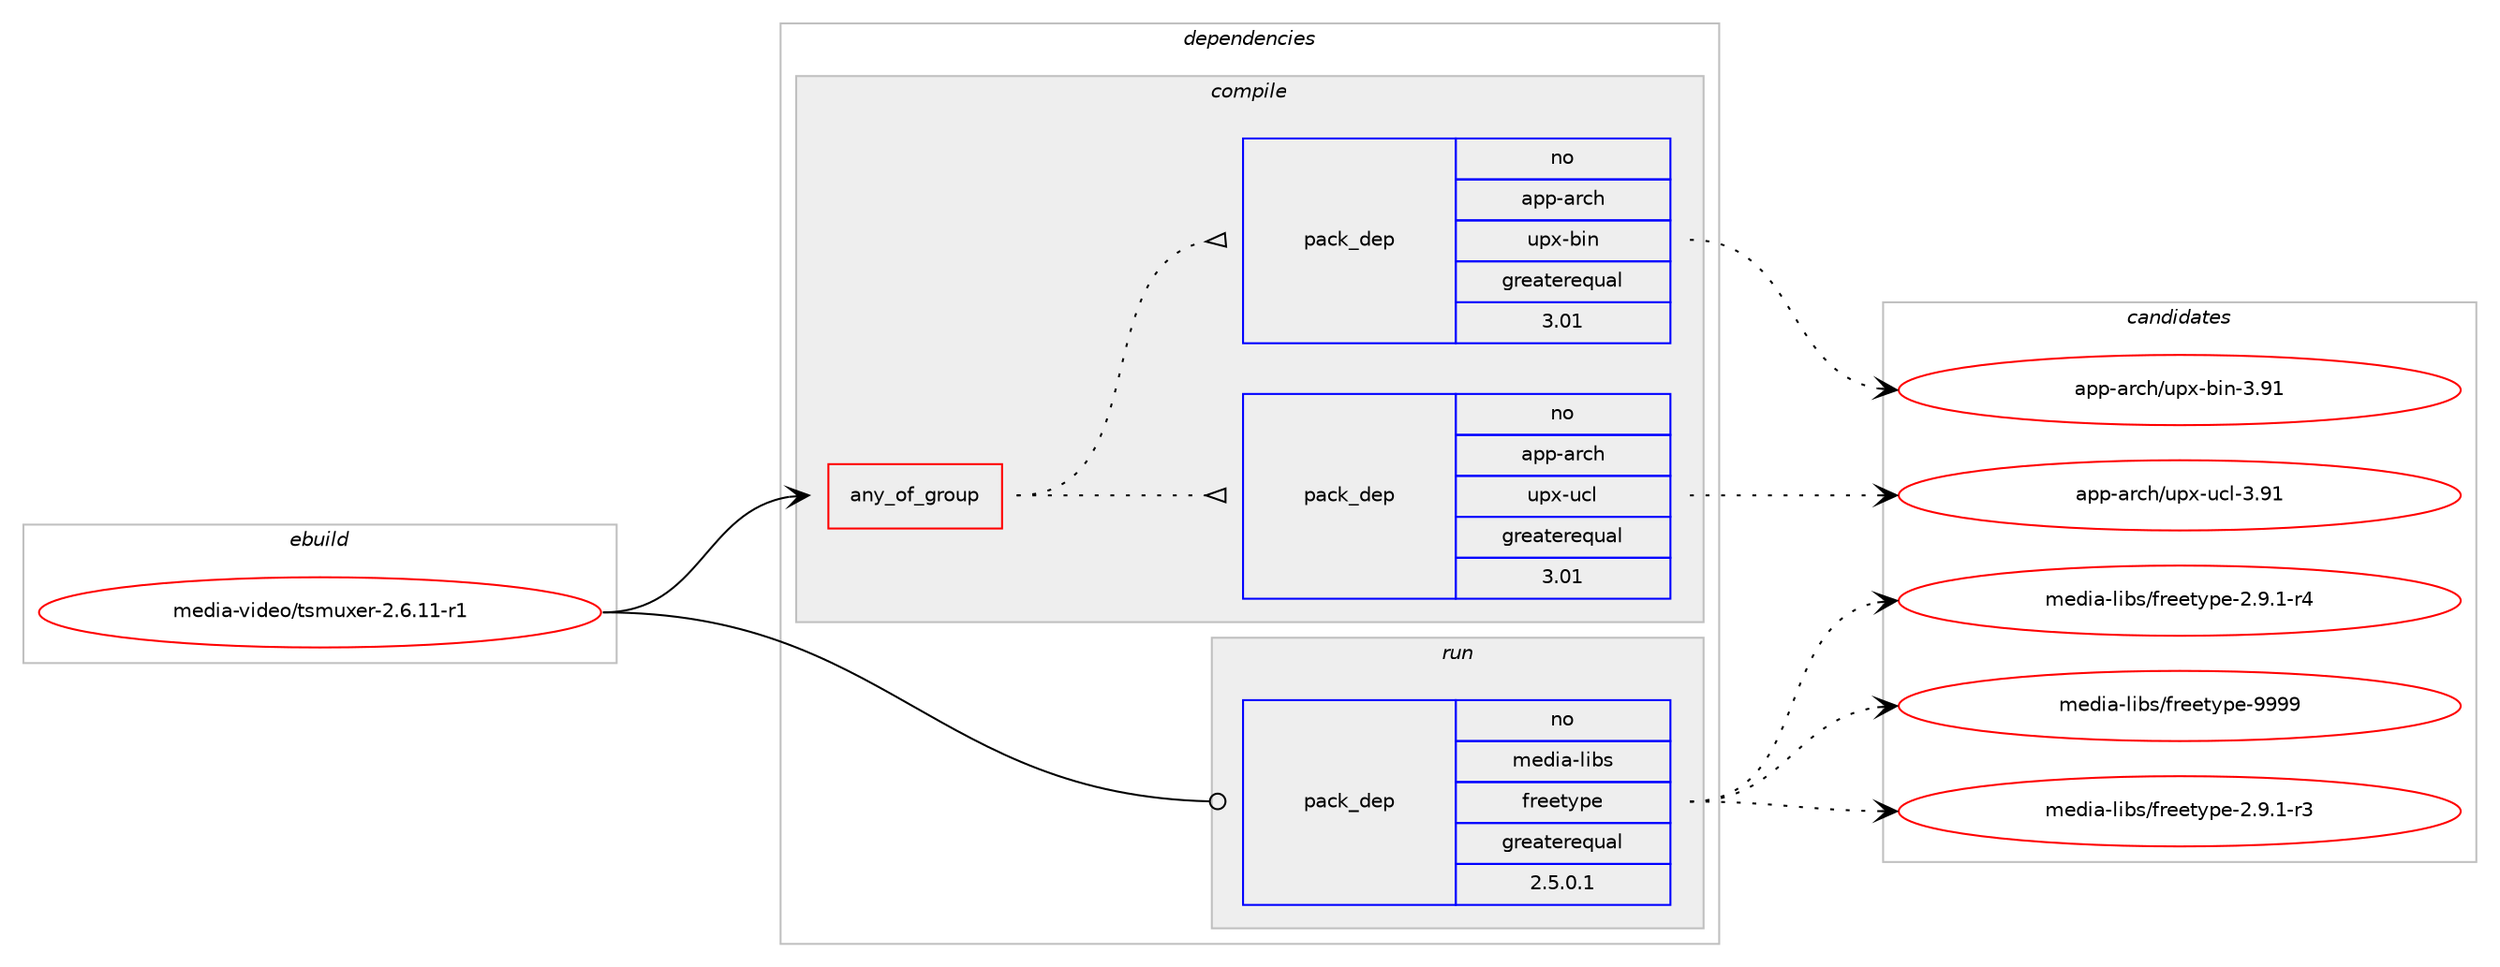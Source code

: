 digraph prolog {

# *************
# Graph options
# *************

newrank=true;
concentrate=true;
compound=true;
graph [rankdir=LR,fontname=Helvetica,fontsize=10,ranksep=1.5];#, ranksep=2.5, nodesep=0.2];
edge  [arrowhead=vee];
node  [fontname=Helvetica,fontsize=10];

# **********
# The ebuild
# **********

subgraph cluster_leftcol {
color=gray;
rank=same;
label=<<i>ebuild</i>>;
id [label="media-video/tsmuxer-2.6.11-r1", color=red, width=4, href="../media-video/tsmuxer-2.6.11-r1.svg"];
}

# ****************
# The dependencies
# ****************

subgraph cluster_midcol {
color=gray;
label=<<i>dependencies</i>>;
subgraph cluster_compile {
fillcolor="#eeeeee";
style=filled;
label=<<i>compile</i>>;
subgraph any25716 {
dependency1640604 [label=<<TABLE BORDER="0" CELLBORDER="1" CELLSPACING="0" CELLPADDING="4"><TR><TD CELLPADDING="10">any_of_group</TD></TR></TABLE>>, shape=none, color=red];subgraph pack1173025 {
dependency1640605 [label=<<TABLE BORDER="0" CELLBORDER="1" CELLSPACING="0" CELLPADDING="4" WIDTH="220"><TR><TD ROWSPAN="6" CELLPADDING="30">pack_dep</TD></TR><TR><TD WIDTH="110">no</TD></TR><TR><TD>app-arch</TD></TR><TR><TD>upx-ucl</TD></TR><TR><TD>greaterequal</TD></TR><TR><TD>3.01</TD></TR></TABLE>>, shape=none, color=blue];
}
dependency1640604:e -> dependency1640605:w [weight=20,style="dotted",arrowhead="oinv"];
subgraph pack1173026 {
dependency1640606 [label=<<TABLE BORDER="0" CELLBORDER="1" CELLSPACING="0" CELLPADDING="4" WIDTH="220"><TR><TD ROWSPAN="6" CELLPADDING="30">pack_dep</TD></TR><TR><TD WIDTH="110">no</TD></TR><TR><TD>app-arch</TD></TR><TR><TD>upx-bin</TD></TR><TR><TD>greaterequal</TD></TR><TR><TD>3.01</TD></TR></TABLE>>, shape=none, color=blue];
}
dependency1640604:e -> dependency1640606:w [weight=20,style="dotted",arrowhead="oinv"];
}
id:e -> dependency1640604:w [weight=20,style="solid",arrowhead="vee"];
}
subgraph cluster_compileandrun {
fillcolor="#eeeeee";
style=filled;
label=<<i>compile and run</i>>;
}
subgraph cluster_run {
fillcolor="#eeeeee";
style=filled;
label=<<i>run</i>>;
subgraph pack1173027 {
dependency1640607 [label=<<TABLE BORDER="0" CELLBORDER="1" CELLSPACING="0" CELLPADDING="4" WIDTH="220"><TR><TD ROWSPAN="6" CELLPADDING="30">pack_dep</TD></TR><TR><TD WIDTH="110">no</TD></TR><TR><TD>media-libs</TD></TR><TR><TD>freetype</TD></TR><TR><TD>greaterequal</TD></TR><TR><TD>2.5.0.1</TD></TR></TABLE>>, shape=none, color=blue];
}
id:e -> dependency1640607:w [weight=20,style="solid",arrowhead="odot"];
}
}

# **************
# The candidates
# **************

subgraph cluster_choices {
rank=same;
color=gray;
label=<<i>candidates</i>>;

subgraph choice1173025 {
color=black;
nodesep=1;
choice971121124597114991044711711212045117991084551465749 [label="app-arch/upx-ucl-3.91", color=red, width=4,href="../app-arch/upx-ucl-3.91.svg"];
dependency1640605:e -> choice971121124597114991044711711212045117991084551465749:w [style=dotted,weight="100"];
}
subgraph choice1173026 {
color=black;
nodesep=1;
choice971121124597114991044711711212045981051104551465749 [label="app-arch/upx-bin-3.91", color=red, width=4,href="../app-arch/upx-bin-3.91.svg"];
dependency1640606:e -> choice971121124597114991044711711212045981051104551465749:w [style=dotted,weight="100"];
}
subgraph choice1173027 {
color=black;
nodesep=1;
choice109101100105974510810598115471021141011011161211121014550465746494511451 [label="media-libs/freetype-2.9.1-r3", color=red, width=4,href="../media-libs/freetype-2.9.1-r3.svg"];
choice109101100105974510810598115471021141011011161211121014550465746494511452 [label="media-libs/freetype-2.9.1-r4", color=red, width=4,href="../media-libs/freetype-2.9.1-r4.svg"];
choice109101100105974510810598115471021141011011161211121014557575757 [label="media-libs/freetype-9999", color=red, width=4,href="../media-libs/freetype-9999.svg"];
dependency1640607:e -> choice109101100105974510810598115471021141011011161211121014550465746494511451:w [style=dotted,weight="100"];
dependency1640607:e -> choice109101100105974510810598115471021141011011161211121014550465746494511452:w [style=dotted,weight="100"];
dependency1640607:e -> choice109101100105974510810598115471021141011011161211121014557575757:w [style=dotted,weight="100"];
}
}

}
